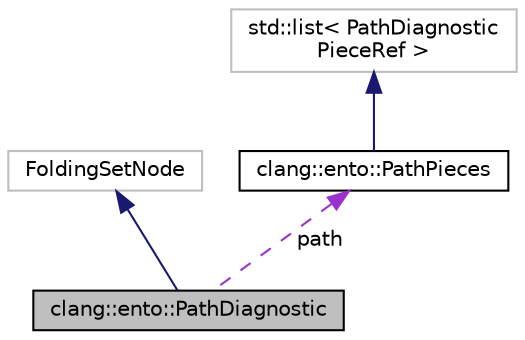 digraph "clang::ento::PathDiagnostic"
{
 // LATEX_PDF_SIZE
  bgcolor="transparent";
  edge [fontname="Helvetica",fontsize="10",labelfontname="Helvetica",labelfontsize="10"];
  node [fontname="Helvetica",fontsize="10",shape=record];
  Node1 [label="clang::ento::PathDiagnostic",height=0.2,width=0.4,color="black", fillcolor="grey75", style="filled", fontcolor="black",tooltip="PathDiagnostic - PathDiagnostic objects represent a single path-sensitive diagnostic."];
  Node2 -> Node1 [dir="back",color="midnightblue",fontsize="10",style="solid",fontname="Helvetica"];
  Node2 [label="FoldingSetNode",height=0.2,width=0.4,color="grey75",tooltip=" "];
  Node3 -> Node1 [dir="back",color="darkorchid3",fontsize="10",style="dashed",label=" path" ,fontname="Helvetica"];
  Node3 [label="clang::ento::PathPieces",height=0.2,width=0.4,color="black",URL="$classclang_1_1ento_1_1PathPieces.html",tooltip=" "];
  Node4 -> Node3 [dir="back",color="midnightblue",fontsize="10",style="solid",fontname="Helvetica"];
  Node4 [label="std::list\< PathDiagnostic\lPieceRef \>",height=0.2,width=0.4,color="grey75",tooltip=" "];
}
